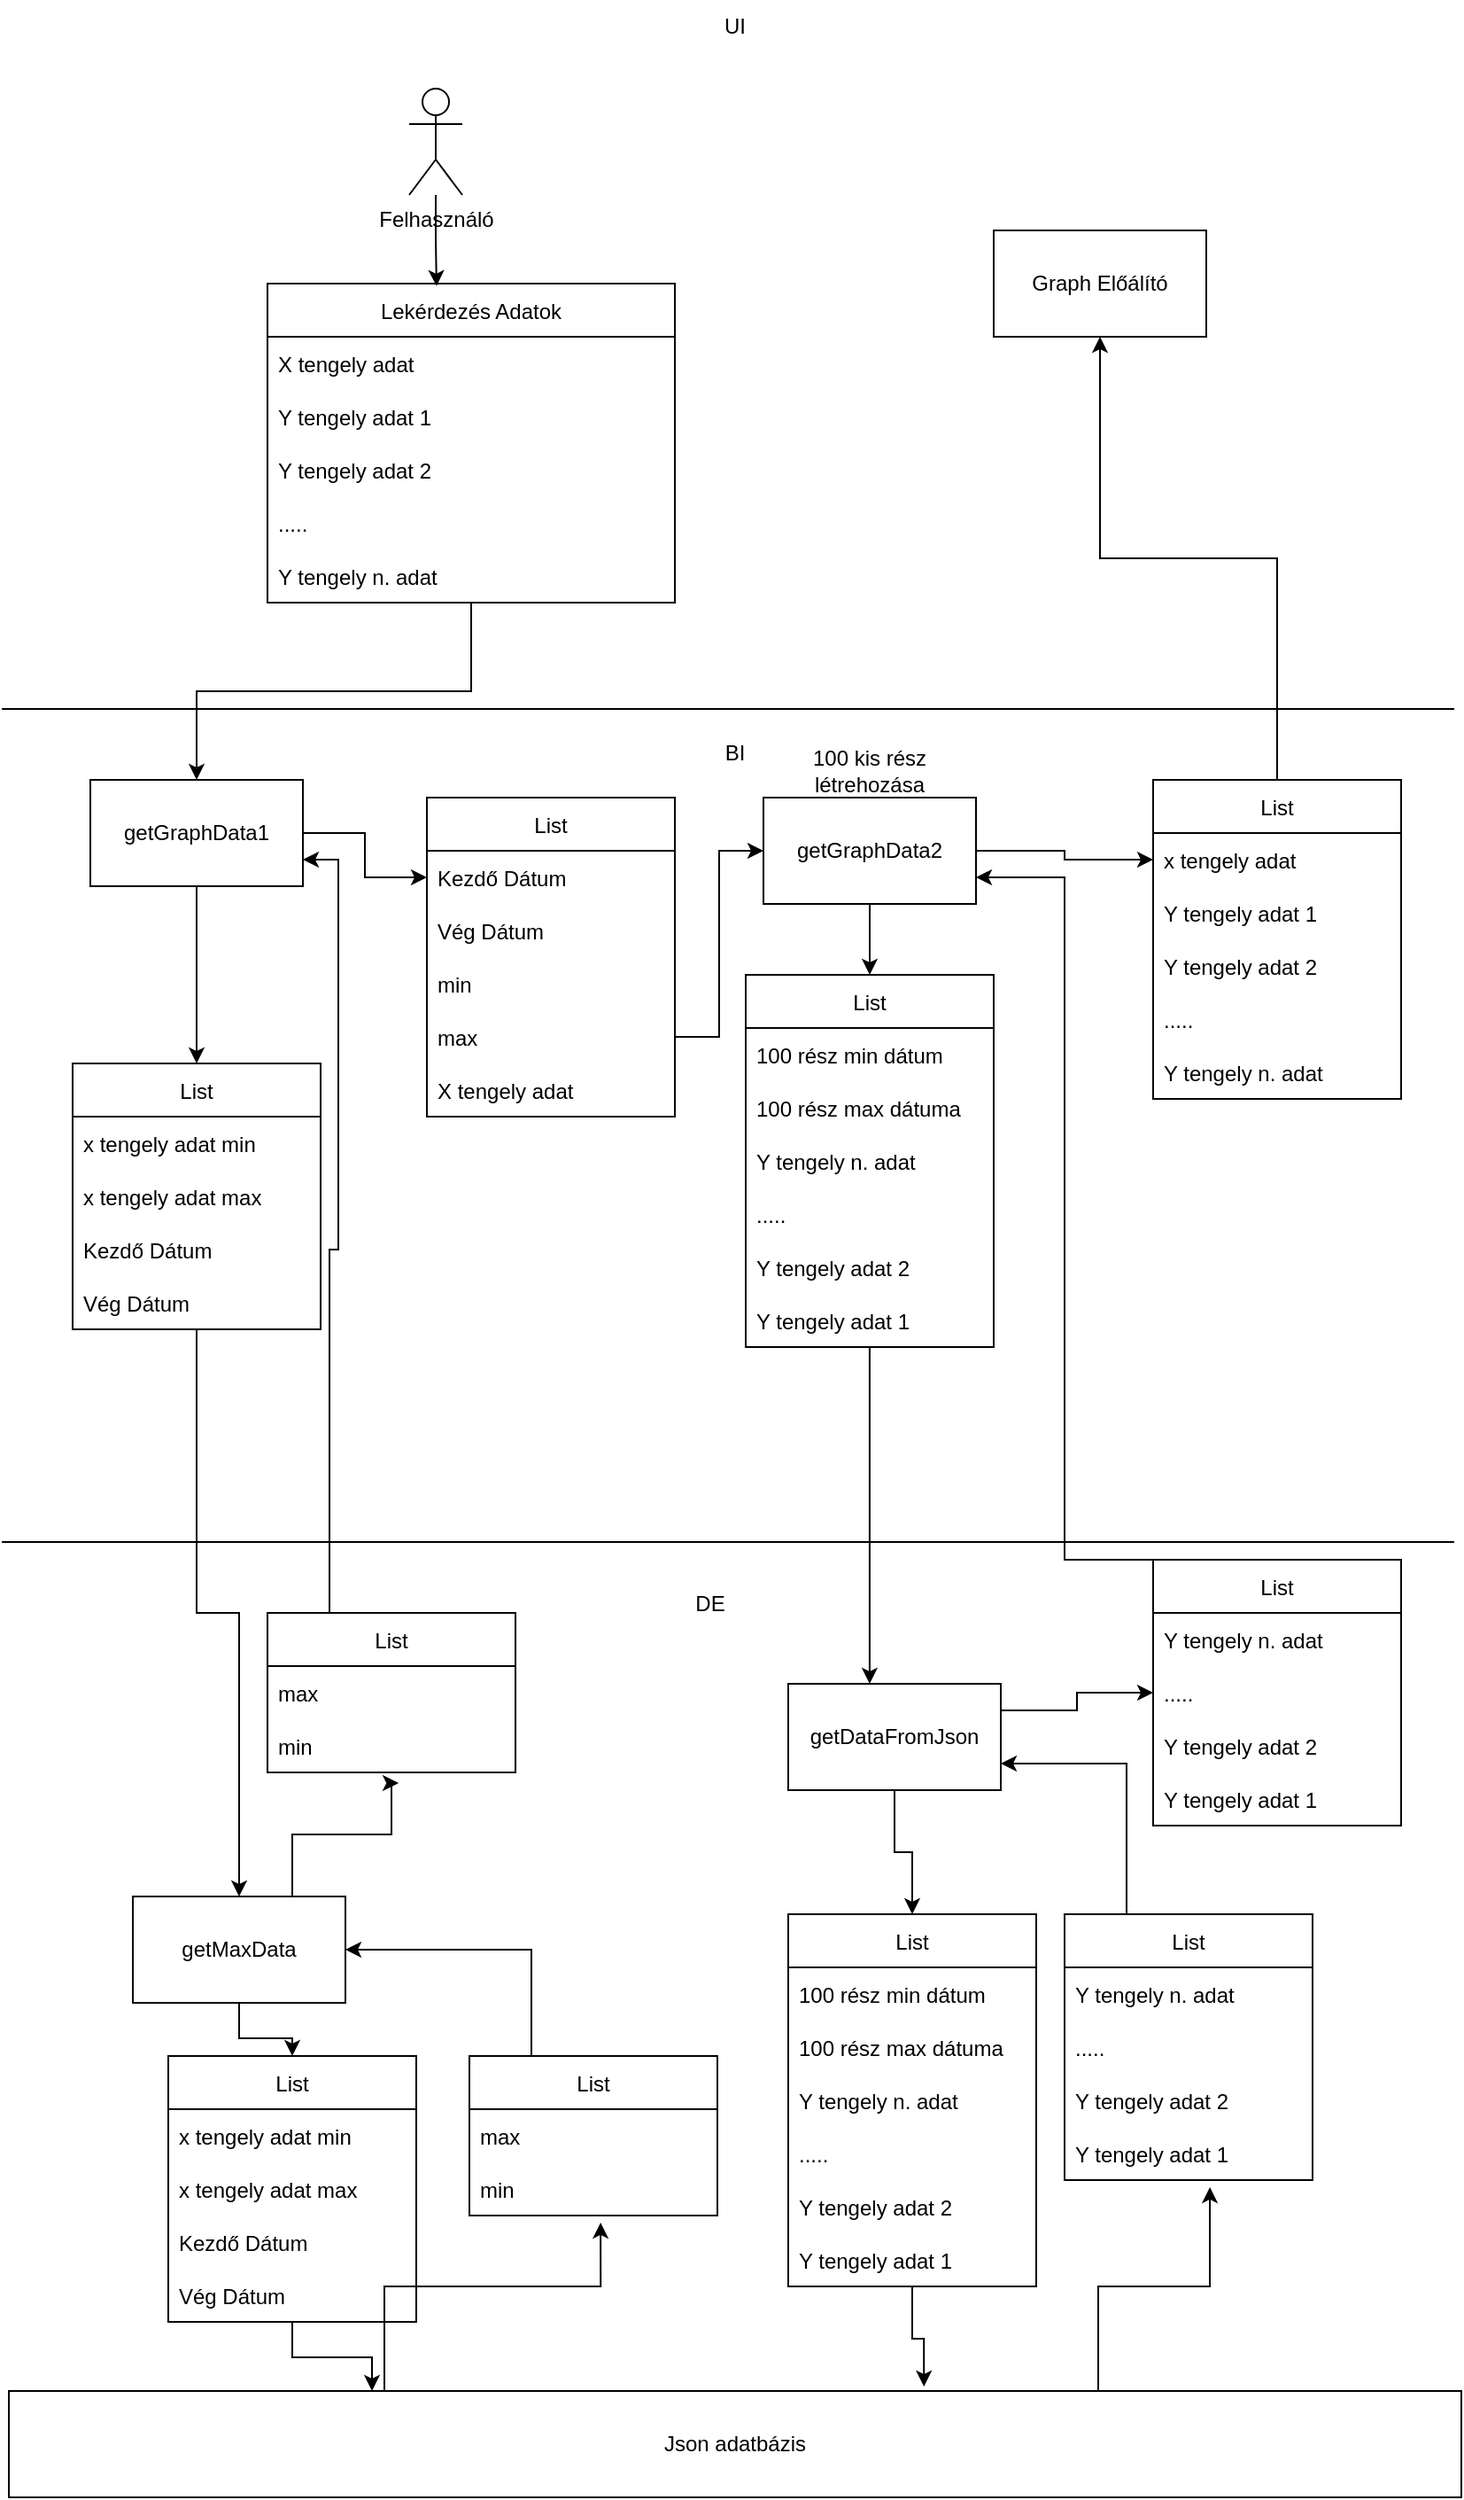 <mxfile version="20.3.3" type="github">
  <diagram id="C5RBs43oDa-KdzZeNtuy" name="Page-1">
    <mxGraphModel dx="942" dy="653" grid="1" gridSize="10" guides="1" tooltips="1" connect="1" arrows="1" fold="1" page="1" pageScale="1" pageWidth="827" pageHeight="1169" math="0" shadow="0">
      <root>
        <mxCell id="WIyWlLk6GJQsqaUBKTNV-0" />
        <mxCell id="WIyWlLk6GJQsqaUBKTNV-1" parent="WIyWlLk6GJQsqaUBKTNV-0" />
        <mxCell id="8sknbV6qM3izkfEWbmR8-13" style="edgeStyle=orthogonalEdgeStyle;rounded=0;orthogonalLoop=1;jettySize=auto;html=1;" edge="1" parent="WIyWlLk6GJQsqaUBKTNV-1" source="8sknbV6qM3izkfEWbmR8-0" target="8sknbV6qM3izkfEWbmR8-10">
          <mxGeometry relative="1" as="geometry" />
        </mxCell>
        <mxCell id="8sknbV6qM3izkfEWbmR8-0" value="Lekérdezés Adatok" style="swimlane;fontStyle=0;childLayout=stackLayout;horizontal=1;startSize=30;horizontalStack=0;resizeParent=1;resizeParentMax=0;resizeLast=0;collapsible=1;marginBottom=0;" vertex="1" parent="WIyWlLk6GJQsqaUBKTNV-1">
          <mxGeometry x="150" y="160" width="230" height="180" as="geometry" />
        </mxCell>
        <mxCell id="8sknbV6qM3izkfEWbmR8-20" value="X tengely adat" style="text;strokeColor=none;fillColor=none;align=left;verticalAlign=middle;spacingLeft=4;spacingRight=4;overflow=hidden;points=[[0,0.5],[1,0.5]];portConstraint=eastwest;rotatable=0;" vertex="1" parent="8sknbV6qM3izkfEWbmR8-0">
          <mxGeometry y="30" width="230" height="30" as="geometry" />
        </mxCell>
        <mxCell id="8sknbV6qM3izkfEWbmR8-2" value="Y tengely adat 1" style="text;strokeColor=none;fillColor=none;align=left;verticalAlign=middle;spacingLeft=4;spacingRight=4;overflow=hidden;points=[[0,0.5],[1,0.5]];portConstraint=eastwest;rotatable=0;" vertex="1" parent="8sknbV6qM3izkfEWbmR8-0">
          <mxGeometry y="60" width="230" height="30" as="geometry" />
        </mxCell>
        <mxCell id="8sknbV6qM3izkfEWbmR8-3" value="Y tengely adat 2" style="text;strokeColor=none;fillColor=none;align=left;verticalAlign=middle;spacingLeft=4;spacingRight=4;overflow=hidden;points=[[0,0.5],[1,0.5]];portConstraint=eastwest;rotatable=0;" vertex="1" parent="8sknbV6qM3izkfEWbmR8-0">
          <mxGeometry y="90" width="230" height="30" as="geometry" />
        </mxCell>
        <mxCell id="8sknbV6qM3izkfEWbmR8-6" value="....." style="text;strokeColor=none;fillColor=none;align=left;verticalAlign=middle;spacingLeft=4;spacingRight=4;overflow=hidden;points=[[0,0.5],[1,0.5]];portConstraint=eastwest;rotatable=0;" vertex="1" parent="8sknbV6qM3izkfEWbmR8-0">
          <mxGeometry y="120" width="230" height="30" as="geometry" />
        </mxCell>
        <mxCell id="8sknbV6qM3izkfEWbmR8-1" value="Y tengely n. adat" style="text;strokeColor=none;fillColor=none;align=left;verticalAlign=middle;spacingLeft=4;spacingRight=4;overflow=hidden;points=[[0,0.5],[1,0.5]];portConstraint=eastwest;rotatable=0;" vertex="1" parent="8sknbV6qM3izkfEWbmR8-0">
          <mxGeometry y="150" width="230" height="30" as="geometry" />
        </mxCell>
        <mxCell id="8sknbV6qM3izkfEWbmR8-7" value="" style="endArrow=none;html=1;rounded=0;" edge="1" parent="WIyWlLk6GJQsqaUBKTNV-1">
          <mxGeometry width="50" height="50" relative="1" as="geometry">
            <mxPoint y="400" as="sourcePoint" />
            <mxPoint x="820" y="400" as="targetPoint" />
          </mxGeometry>
        </mxCell>
        <mxCell id="8sknbV6qM3izkfEWbmR8-8" value="UI" style="text;html=1;strokeColor=none;fillColor=none;align=center;verticalAlign=middle;whiteSpace=wrap;rounded=0;" vertex="1" parent="WIyWlLk6GJQsqaUBKTNV-1">
          <mxGeometry x="384" width="60" height="30" as="geometry" />
        </mxCell>
        <mxCell id="8sknbV6qM3izkfEWbmR8-9" value="BI" style="text;html=1;strokeColor=none;fillColor=none;align=center;verticalAlign=middle;whiteSpace=wrap;rounded=0;" vertex="1" parent="WIyWlLk6GJQsqaUBKTNV-1">
          <mxGeometry x="384" y="410" width="60" height="30" as="geometry" />
        </mxCell>
        <mxCell id="8sknbV6qM3izkfEWbmR8-22" style="edgeStyle=orthogonalEdgeStyle;rounded=0;orthogonalLoop=1;jettySize=auto;html=1;entryX=0.5;entryY=0;entryDx=0;entryDy=0;" edge="1" parent="WIyWlLk6GJQsqaUBKTNV-1" source="8sknbV6qM3izkfEWbmR8-10" target="8sknbV6qM3izkfEWbmR8-15">
          <mxGeometry relative="1" as="geometry">
            <mxPoint x="265" y="540" as="targetPoint" />
          </mxGeometry>
        </mxCell>
        <mxCell id="8sknbV6qM3izkfEWbmR8-66" style="edgeStyle=orthogonalEdgeStyle;rounded=0;orthogonalLoop=1;jettySize=auto;html=1;entryX=0;entryY=0.25;entryDx=0;entryDy=0;" edge="1" parent="WIyWlLk6GJQsqaUBKTNV-1" source="8sknbV6qM3izkfEWbmR8-10" target="8sknbV6qM3izkfEWbmR8-67">
          <mxGeometry relative="1" as="geometry">
            <mxPoint x="240" y="470" as="targetPoint" />
          </mxGeometry>
        </mxCell>
        <mxCell id="8sknbV6qM3izkfEWbmR8-10" value="getGraphData1" style="rounded=0;whiteSpace=wrap;html=1;" vertex="1" parent="WIyWlLk6GJQsqaUBKTNV-1">
          <mxGeometry x="50" y="440" width="120" height="60" as="geometry" />
        </mxCell>
        <mxCell id="8sknbV6qM3izkfEWbmR8-12" style="edgeStyle=orthogonalEdgeStyle;rounded=0;orthogonalLoop=1;jettySize=auto;html=1;entryX=0.415;entryY=0.008;entryDx=0;entryDy=0;entryPerimeter=0;" edge="1" parent="WIyWlLk6GJQsqaUBKTNV-1" source="8sknbV6qM3izkfEWbmR8-11" target="8sknbV6qM3izkfEWbmR8-0">
          <mxGeometry relative="1" as="geometry" />
        </mxCell>
        <mxCell id="8sknbV6qM3izkfEWbmR8-11" value="Felhasználó" style="shape=umlActor;verticalLabelPosition=bottom;verticalAlign=top;html=1;outlineConnect=0;" vertex="1" parent="WIyWlLk6GJQsqaUBKTNV-1">
          <mxGeometry x="230" y="50" width="30" height="60" as="geometry" />
        </mxCell>
        <mxCell id="8sknbV6qM3izkfEWbmR8-27" style="edgeStyle=orthogonalEdgeStyle;rounded=0;orthogonalLoop=1;jettySize=auto;html=1;" edge="1" parent="WIyWlLk6GJQsqaUBKTNV-1" source="8sknbV6qM3izkfEWbmR8-15" target="8sknbV6qM3izkfEWbmR8-26">
          <mxGeometry relative="1" as="geometry" />
        </mxCell>
        <mxCell id="8sknbV6qM3izkfEWbmR8-15" value="List" style="swimlane;fontStyle=0;childLayout=stackLayout;horizontal=1;startSize=30;horizontalStack=0;resizeParent=1;resizeParentMax=0;resizeLast=0;collapsible=1;marginBottom=0;" vertex="1" parent="WIyWlLk6GJQsqaUBKTNV-1">
          <mxGeometry x="40" y="600" width="140" height="150" as="geometry" />
        </mxCell>
        <mxCell id="8sknbV6qM3izkfEWbmR8-16" value="x tengely adat min" style="text;strokeColor=none;fillColor=none;align=left;verticalAlign=middle;spacingLeft=4;spacingRight=4;overflow=hidden;points=[[0,0.5],[1,0.5]];portConstraint=eastwest;rotatable=0;" vertex="1" parent="8sknbV6qM3izkfEWbmR8-15">
          <mxGeometry y="30" width="140" height="30" as="geometry" />
        </mxCell>
        <mxCell id="8sknbV6qM3izkfEWbmR8-17" value="x tengely adat max" style="text;strokeColor=none;fillColor=none;align=left;verticalAlign=middle;spacingLeft=4;spacingRight=4;overflow=hidden;points=[[0,0.5],[1,0.5]];portConstraint=eastwest;rotatable=0;" vertex="1" parent="8sknbV6qM3izkfEWbmR8-15">
          <mxGeometry y="60" width="140" height="30" as="geometry" />
        </mxCell>
        <mxCell id="8sknbV6qM3izkfEWbmR8-23" value="Kezdő Dátum" style="text;strokeColor=none;fillColor=none;align=left;verticalAlign=middle;spacingLeft=4;spacingRight=4;overflow=hidden;points=[[0,0.5],[1,0.5]];portConstraint=eastwest;rotatable=0;" vertex="1" parent="8sknbV6qM3izkfEWbmR8-15">
          <mxGeometry y="90" width="140" height="30" as="geometry" />
        </mxCell>
        <mxCell id="8sknbV6qM3izkfEWbmR8-18" value="Vég Dátum" style="text;strokeColor=none;fillColor=none;align=left;verticalAlign=middle;spacingLeft=4;spacingRight=4;overflow=hidden;points=[[0,0.5],[1,0.5]];portConstraint=eastwest;rotatable=0;" vertex="1" parent="8sknbV6qM3izkfEWbmR8-15">
          <mxGeometry y="120" width="140" height="30" as="geometry" />
        </mxCell>
        <mxCell id="8sknbV6qM3izkfEWbmR8-24" value="" style="endArrow=none;html=1;rounded=0;" edge="1" parent="WIyWlLk6GJQsqaUBKTNV-1">
          <mxGeometry width="50" height="50" relative="1" as="geometry">
            <mxPoint y="870" as="sourcePoint" />
            <mxPoint x="820" y="870" as="targetPoint" />
          </mxGeometry>
        </mxCell>
        <mxCell id="8sknbV6qM3izkfEWbmR8-25" value="DE" style="text;html=1;strokeColor=none;fillColor=none;align=center;verticalAlign=middle;whiteSpace=wrap;rounded=0;" vertex="1" parent="WIyWlLk6GJQsqaUBKTNV-1">
          <mxGeometry x="370" y="890" width="60" height="30" as="geometry" />
        </mxCell>
        <mxCell id="8sknbV6qM3izkfEWbmR8-34" style="edgeStyle=orthogonalEdgeStyle;rounded=0;orthogonalLoop=1;jettySize=auto;html=1;entryX=0.5;entryY=0;entryDx=0;entryDy=0;" edge="1" parent="WIyWlLk6GJQsqaUBKTNV-1" source="8sknbV6qM3izkfEWbmR8-26" target="8sknbV6qM3izkfEWbmR8-29">
          <mxGeometry relative="1" as="geometry" />
        </mxCell>
        <mxCell id="8sknbV6qM3izkfEWbmR8-44" style="edgeStyle=orthogonalEdgeStyle;rounded=0;orthogonalLoop=1;jettySize=auto;html=1;exitX=0.75;exitY=0;exitDx=0;exitDy=0;entryX=0.529;entryY=1.2;entryDx=0;entryDy=0;entryPerimeter=0;" edge="1" parent="WIyWlLk6GJQsqaUBKTNV-1" source="8sknbV6qM3izkfEWbmR8-26" target="8sknbV6qM3izkfEWbmR8-47">
          <mxGeometry relative="1" as="geometry">
            <mxPoint x="164" y="1050" as="targetPoint" />
            <Array as="points">
              <mxPoint x="164" y="1035" />
              <mxPoint x="220" y="1035" />
              <mxPoint x="220" y="1006" />
            </Array>
          </mxGeometry>
        </mxCell>
        <mxCell id="8sknbV6qM3izkfEWbmR8-26" value="getMaxData" style="rounded=0;whiteSpace=wrap;html=1;" vertex="1" parent="WIyWlLk6GJQsqaUBKTNV-1">
          <mxGeometry x="74" y="1070" width="120" height="60" as="geometry" />
        </mxCell>
        <mxCell id="8sknbV6qM3izkfEWbmR8-42" style="edgeStyle=orthogonalEdgeStyle;rounded=0;orthogonalLoop=1;jettySize=auto;html=1;exitX=0.25;exitY=0;exitDx=0;exitDy=0;entryX=0.529;entryY=1.133;entryDx=0;entryDy=0;entryPerimeter=0;" edge="1" parent="WIyWlLk6GJQsqaUBKTNV-1" source="8sknbV6qM3izkfEWbmR8-28" target="8sknbV6qM3izkfEWbmR8-40">
          <mxGeometry relative="1" as="geometry">
            <Array as="points">
              <mxPoint x="216" y="1290" />
              <mxPoint x="338" y="1290" />
            </Array>
          </mxGeometry>
        </mxCell>
        <mxCell id="8sknbV6qM3izkfEWbmR8-110" style="edgeStyle=orthogonalEdgeStyle;rounded=0;orthogonalLoop=1;jettySize=auto;html=1;exitX=0.75;exitY=0;exitDx=0;exitDy=0;entryX=0.586;entryY=1.133;entryDx=0;entryDy=0;entryPerimeter=0;" edge="1" parent="WIyWlLk6GJQsqaUBKTNV-1" source="8sknbV6qM3izkfEWbmR8-28" target="8sknbV6qM3izkfEWbmR8-106">
          <mxGeometry relative="1" as="geometry">
            <Array as="points">
              <mxPoint x="619" y="1290" />
              <mxPoint x="682" y="1290" />
            </Array>
          </mxGeometry>
        </mxCell>
        <mxCell id="8sknbV6qM3izkfEWbmR8-28" value="Json adatbázis" style="rounded=0;whiteSpace=wrap;html=1;" vertex="1" parent="WIyWlLk6GJQsqaUBKTNV-1">
          <mxGeometry x="4" y="1349" width="820" height="60" as="geometry" />
        </mxCell>
        <mxCell id="8sknbV6qM3izkfEWbmR8-35" style="edgeStyle=orthogonalEdgeStyle;rounded=0;orthogonalLoop=1;jettySize=auto;html=1;entryX=0.25;entryY=0;entryDx=0;entryDy=0;" edge="1" parent="WIyWlLk6GJQsqaUBKTNV-1" source="8sknbV6qM3izkfEWbmR8-29" target="8sknbV6qM3izkfEWbmR8-28">
          <mxGeometry relative="1" as="geometry" />
        </mxCell>
        <mxCell id="8sknbV6qM3izkfEWbmR8-29" value="List" style="swimlane;fontStyle=0;childLayout=stackLayout;horizontal=1;startSize=30;horizontalStack=0;resizeParent=1;resizeParentMax=0;resizeLast=0;collapsible=1;marginBottom=0;" vertex="1" parent="WIyWlLk6GJQsqaUBKTNV-1">
          <mxGeometry x="94" y="1160" width="140" height="150" as="geometry" />
        </mxCell>
        <mxCell id="8sknbV6qM3izkfEWbmR8-30" value="x tengely adat min" style="text;strokeColor=none;fillColor=none;align=left;verticalAlign=middle;spacingLeft=4;spacingRight=4;overflow=hidden;points=[[0,0.5],[1,0.5]];portConstraint=eastwest;rotatable=0;" vertex="1" parent="8sknbV6qM3izkfEWbmR8-29">
          <mxGeometry y="30" width="140" height="30" as="geometry" />
        </mxCell>
        <mxCell id="8sknbV6qM3izkfEWbmR8-31" value="x tengely adat max" style="text;strokeColor=none;fillColor=none;align=left;verticalAlign=middle;spacingLeft=4;spacingRight=4;overflow=hidden;points=[[0,0.5],[1,0.5]];portConstraint=eastwest;rotatable=0;" vertex="1" parent="8sknbV6qM3izkfEWbmR8-29">
          <mxGeometry y="60" width="140" height="30" as="geometry" />
        </mxCell>
        <mxCell id="8sknbV6qM3izkfEWbmR8-32" value="Kezdő Dátum" style="text;strokeColor=none;fillColor=none;align=left;verticalAlign=middle;spacingLeft=4;spacingRight=4;overflow=hidden;points=[[0,0.5],[1,0.5]];portConstraint=eastwest;rotatable=0;" vertex="1" parent="8sknbV6qM3izkfEWbmR8-29">
          <mxGeometry y="90" width="140" height="30" as="geometry" />
        </mxCell>
        <mxCell id="8sknbV6qM3izkfEWbmR8-33" value="Vég Dátum" style="text;strokeColor=none;fillColor=none;align=left;verticalAlign=middle;spacingLeft=4;spacingRight=4;overflow=hidden;points=[[0,0.5],[1,0.5]];portConstraint=eastwest;rotatable=0;" vertex="1" parent="8sknbV6qM3izkfEWbmR8-29">
          <mxGeometry y="120" width="140" height="30" as="geometry" />
        </mxCell>
        <mxCell id="8sknbV6qM3izkfEWbmR8-43" style="edgeStyle=orthogonalEdgeStyle;rounded=0;orthogonalLoop=1;jettySize=auto;html=1;exitX=0.25;exitY=0;exitDx=0;exitDy=0;entryX=1;entryY=0.5;entryDx=0;entryDy=0;" edge="1" parent="WIyWlLk6GJQsqaUBKTNV-1" source="8sknbV6qM3izkfEWbmR8-38" target="8sknbV6qM3izkfEWbmR8-26">
          <mxGeometry relative="1" as="geometry" />
        </mxCell>
        <mxCell id="8sknbV6qM3izkfEWbmR8-38" value="List" style="swimlane;fontStyle=0;childLayout=stackLayout;horizontal=1;startSize=30;horizontalStack=0;resizeParent=1;resizeParentMax=0;resizeLast=0;collapsible=1;marginBottom=0;" vertex="1" parent="WIyWlLk6GJQsqaUBKTNV-1">
          <mxGeometry x="264" y="1160" width="140" height="90" as="geometry" />
        </mxCell>
        <mxCell id="8sknbV6qM3izkfEWbmR8-39" value="max" style="text;strokeColor=none;fillColor=none;align=left;verticalAlign=middle;spacingLeft=4;spacingRight=4;overflow=hidden;points=[[0,0.5],[1,0.5]];portConstraint=eastwest;rotatable=0;" vertex="1" parent="8sknbV6qM3izkfEWbmR8-38">
          <mxGeometry y="30" width="140" height="30" as="geometry" />
        </mxCell>
        <mxCell id="8sknbV6qM3izkfEWbmR8-40" value="min" style="text;strokeColor=none;fillColor=none;align=left;verticalAlign=middle;spacingLeft=4;spacingRight=4;overflow=hidden;points=[[0,0.5],[1,0.5]];portConstraint=eastwest;rotatable=0;" vertex="1" parent="8sknbV6qM3izkfEWbmR8-38">
          <mxGeometry y="60" width="140" height="30" as="geometry" />
        </mxCell>
        <mxCell id="8sknbV6qM3izkfEWbmR8-64" style="edgeStyle=orthogonalEdgeStyle;rounded=0;orthogonalLoop=1;jettySize=auto;html=1;exitX=0.25;exitY=0;exitDx=0;exitDy=0;entryX=1;entryY=0.75;entryDx=0;entryDy=0;" edge="1" parent="WIyWlLk6GJQsqaUBKTNV-1" source="8sknbV6qM3izkfEWbmR8-45" target="8sknbV6qM3izkfEWbmR8-10">
          <mxGeometry relative="1" as="geometry" />
        </mxCell>
        <mxCell id="8sknbV6qM3izkfEWbmR8-45" value="List" style="swimlane;fontStyle=0;childLayout=stackLayout;horizontal=1;startSize=30;horizontalStack=0;resizeParent=1;resizeParentMax=0;resizeLast=0;collapsible=1;marginBottom=0;" vertex="1" parent="WIyWlLk6GJQsqaUBKTNV-1">
          <mxGeometry x="150" y="910" width="140" height="90" as="geometry" />
        </mxCell>
        <mxCell id="8sknbV6qM3izkfEWbmR8-46" value="max" style="text;strokeColor=none;fillColor=none;align=left;verticalAlign=middle;spacingLeft=4;spacingRight=4;overflow=hidden;points=[[0,0.5],[1,0.5]];portConstraint=eastwest;rotatable=0;" vertex="1" parent="8sknbV6qM3izkfEWbmR8-45">
          <mxGeometry y="30" width="140" height="30" as="geometry" />
        </mxCell>
        <mxCell id="8sknbV6qM3izkfEWbmR8-47" value="min" style="text;strokeColor=none;fillColor=none;align=left;verticalAlign=middle;spacingLeft=4;spacingRight=4;overflow=hidden;points=[[0,0.5],[1,0.5]];portConstraint=eastwest;rotatable=0;" vertex="1" parent="8sknbV6qM3izkfEWbmR8-45">
          <mxGeometry y="60" width="140" height="30" as="geometry" />
        </mxCell>
        <mxCell id="8sknbV6qM3izkfEWbmR8-86" style="edgeStyle=orthogonalEdgeStyle;rounded=0;orthogonalLoop=1;jettySize=auto;html=1;exitX=0.5;exitY=1;exitDx=0;exitDy=0;entryX=0.5;entryY=0;entryDx=0;entryDy=0;" edge="1" parent="WIyWlLk6GJQsqaUBKTNV-1" source="8sknbV6qM3izkfEWbmR8-65" target="8sknbV6qM3izkfEWbmR8-78">
          <mxGeometry relative="1" as="geometry" />
        </mxCell>
        <mxCell id="8sknbV6qM3izkfEWbmR8-124" style="edgeStyle=orthogonalEdgeStyle;rounded=0;orthogonalLoop=1;jettySize=auto;html=1;entryX=0;entryY=0.5;entryDx=0;entryDy=0;" edge="1" parent="WIyWlLk6GJQsqaUBKTNV-1" source="8sknbV6qM3izkfEWbmR8-65" target="8sknbV6qM3izkfEWbmR8-121">
          <mxGeometry relative="1" as="geometry" />
        </mxCell>
        <mxCell id="8sknbV6qM3izkfEWbmR8-65" value="getGraphData2" style="rounded=0;whiteSpace=wrap;html=1;" vertex="1" parent="WIyWlLk6GJQsqaUBKTNV-1">
          <mxGeometry x="430" y="450" width="120" height="60" as="geometry" />
        </mxCell>
        <mxCell id="8sknbV6qM3izkfEWbmR8-67" value="List" style="swimlane;fontStyle=0;childLayout=stackLayout;horizontal=1;startSize=30;horizontalStack=0;resizeParent=1;resizeParentMax=0;resizeLast=0;collapsible=1;marginBottom=0;" vertex="1" parent="WIyWlLk6GJQsqaUBKTNV-1">
          <mxGeometry x="240" y="450" width="140" height="180" as="geometry" />
        </mxCell>
        <mxCell id="8sknbV6qM3izkfEWbmR8-5" value="Kezdő Dátum" style="text;strokeColor=none;fillColor=none;align=left;verticalAlign=middle;spacingLeft=4;spacingRight=4;overflow=hidden;points=[[0,0.5],[1,0.5]];portConstraint=eastwest;rotatable=0;" vertex="1" parent="8sknbV6qM3izkfEWbmR8-67">
          <mxGeometry y="30" width="140" height="30" as="geometry" />
        </mxCell>
        <mxCell id="8sknbV6qM3izkfEWbmR8-19" value="Vég Dátum" style="text;strokeColor=none;fillColor=none;align=left;verticalAlign=middle;spacingLeft=4;spacingRight=4;overflow=hidden;points=[[0,0.5],[1,0.5]];portConstraint=eastwest;rotatable=0;" vertex="1" parent="8sknbV6qM3izkfEWbmR8-67">
          <mxGeometry y="60" width="140" height="30" as="geometry" />
        </mxCell>
        <mxCell id="8sknbV6qM3izkfEWbmR8-69" value="min" style="text;strokeColor=none;fillColor=none;align=left;verticalAlign=middle;spacingLeft=4;spacingRight=4;overflow=hidden;points=[[0,0.5],[1,0.5]];portConstraint=eastwest;rotatable=0;" vertex="1" parent="8sknbV6qM3izkfEWbmR8-67">
          <mxGeometry y="90" width="140" height="30" as="geometry" />
        </mxCell>
        <mxCell id="8sknbV6qM3izkfEWbmR8-68" value="max" style="text;strokeColor=none;fillColor=none;align=left;verticalAlign=middle;spacingLeft=4;spacingRight=4;overflow=hidden;points=[[0,0.5],[1,0.5]];portConstraint=eastwest;rotatable=0;" vertex="1" parent="8sknbV6qM3izkfEWbmR8-67">
          <mxGeometry y="120" width="140" height="30" as="geometry" />
        </mxCell>
        <mxCell id="8sknbV6qM3izkfEWbmR8-70" value="X tengely adat" style="text;strokeColor=none;fillColor=none;align=left;verticalAlign=middle;spacingLeft=4;spacingRight=4;overflow=hidden;points=[[0,0.5],[1,0.5]];portConstraint=eastwest;rotatable=0;" vertex="1" parent="8sknbV6qM3izkfEWbmR8-67">
          <mxGeometry y="150" width="140" height="30" as="geometry" />
        </mxCell>
        <mxCell id="8sknbV6qM3izkfEWbmR8-75" style="edgeStyle=orthogonalEdgeStyle;rounded=0;orthogonalLoop=1;jettySize=auto;html=1;exitX=1;exitY=0.5;exitDx=0;exitDy=0;entryX=0;entryY=0.5;entryDx=0;entryDy=0;" edge="1" parent="WIyWlLk6GJQsqaUBKTNV-1" source="8sknbV6qM3izkfEWbmR8-68" target="8sknbV6qM3izkfEWbmR8-65">
          <mxGeometry relative="1" as="geometry" />
        </mxCell>
        <mxCell id="8sknbV6qM3izkfEWbmR8-91" style="edgeStyle=orthogonalEdgeStyle;rounded=0;orthogonalLoop=1;jettySize=auto;html=1;entryX=0.383;entryY=0;entryDx=0;entryDy=0;entryPerimeter=0;" edge="1" parent="WIyWlLk6GJQsqaUBKTNV-1" source="8sknbV6qM3izkfEWbmR8-78" target="8sknbV6qM3izkfEWbmR8-90">
          <mxGeometry relative="1" as="geometry" />
        </mxCell>
        <mxCell id="8sknbV6qM3izkfEWbmR8-78" value="List" style="swimlane;fontStyle=0;childLayout=stackLayout;horizontal=1;startSize=30;horizontalStack=0;resizeParent=1;resizeParentMax=0;resizeLast=0;collapsible=1;marginBottom=0;" vertex="1" parent="WIyWlLk6GJQsqaUBKTNV-1">
          <mxGeometry x="420" y="550" width="140" height="210" as="geometry" />
        </mxCell>
        <mxCell id="8sknbV6qM3izkfEWbmR8-79" value="100 rész min dátum" style="text;strokeColor=none;fillColor=none;align=left;verticalAlign=middle;spacingLeft=4;spacingRight=4;overflow=hidden;points=[[0,0.5],[1,0.5]];portConstraint=eastwest;rotatable=0;" vertex="1" parent="8sknbV6qM3izkfEWbmR8-78">
          <mxGeometry y="30" width="140" height="30" as="geometry" />
        </mxCell>
        <mxCell id="8sknbV6qM3izkfEWbmR8-87" value="100 rész max dátuma" style="text;strokeColor=none;fillColor=none;align=left;verticalAlign=middle;spacingLeft=4;spacingRight=4;overflow=hidden;points=[[0,0.5],[1,0.5]];portConstraint=eastwest;rotatable=0;" vertex="1" parent="8sknbV6qM3izkfEWbmR8-78">
          <mxGeometry y="60" width="140" height="30" as="geometry" />
        </mxCell>
        <mxCell id="8sknbV6qM3izkfEWbmR8-85" value="Y tengely n. adat" style="text;strokeColor=none;fillColor=none;align=left;verticalAlign=middle;spacingLeft=4;spacingRight=4;overflow=hidden;points=[[0,0.5],[1,0.5]];portConstraint=eastwest;rotatable=0;" vertex="1" parent="8sknbV6qM3izkfEWbmR8-78">
          <mxGeometry y="90" width="140" height="30" as="geometry" />
        </mxCell>
        <mxCell id="8sknbV6qM3izkfEWbmR8-84" value="....." style="text;strokeColor=none;fillColor=none;align=left;verticalAlign=middle;spacingLeft=4;spacingRight=4;overflow=hidden;points=[[0,0.5],[1,0.5]];portConstraint=eastwest;rotatable=0;" vertex="1" parent="8sknbV6qM3izkfEWbmR8-78">
          <mxGeometry y="120" width="140" height="30" as="geometry" />
        </mxCell>
        <mxCell id="8sknbV6qM3izkfEWbmR8-83" value="Y tengely adat 2" style="text;strokeColor=none;fillColor=none;align=left;verticalAlign=middle;spacingLeft=4;spacingRight=4;overflow=hidden;points=[[0,0.5],[1,0.5]];portConstraint=eastwest;rotatable=0;" vertex="1" parent="8sknbV6qM3izkfEWbmR8-78">
          <mxGeometry y="150" width="140" height="30" as="geometry" />
        </mxCell>
        <mxCell id="8sknbV6qM3izkfEWbmR8-82" value="Y tengely adat 1" style="text;strokeColor=none;fillColor=none;align=left;verticalAlign=middle;spacingLeft=4;spacingRight=4;overflow=hidden;points=[[0,0.5],[1,0.5]];portConstraint=eastwest;rotatable=0;" vertex="1" parent="8sknbV6qM3izkfEWbmR8-78">
          <mxGeometry y="180" width="140" height="30" as="geometry" />
        </mxCell>
        <mxCell id="8sknbV6qM3izkfEWbmR8-89" value="100 kis rész létrehozása" style="text;html=1;strokeColor=none;fillColor=none;align=center;verticalAlign=middle;whiteSpace=wrap;rounded=0;" vertex="1" parent="WIyWlLk6GJQsqaUBKTNV-1">
          <mxGeometry x="430" y="420" width="120" height="30" as="geometry" />
        </mxCell>
        <mxCell id="8sknbV6qM3izkfEWbmR8-99" style="edgeStyle=orthogonalEdgeStyle;rounded=0;orthogonalLoop=1;jettySize=auto;html=1;" edge="1" parent="WIyWlLk6GJQsqaUBKTNV-1" source="8sknbV6qM3izkfEWbmR8-90" target="8sknbV6qM3izkfEWbmR8-92">
          <mxGeometry relative="1" as="geometry" />
        </mxCell>
        <mxCell id="8sknbV6qM3izkfEWbmR8-117" style="edgeStyle=orthogonalEdgeStyle;rounded=0;orthogonalLoop=1;jettySize=auto;html=1;exitX=1;exitY=0.25;exitDx=0;exitDy=0;entryX=0;entryY=0.5;entryDx=0;entryDy=0;" edge="1" parent="WIyWlLk6GJQsqaUBKTNV-1" source="8sknbV6qM3izkfEWbmR8-90" target="8sknbV6qM3izkfEWbmR8-114">
          <mxGeometry relative="1" as="geometry" />
        </mxCell>
        <mxCell id="8sknbV6qM3izkfEWbmR8-90" value="getDataFromJson" style="rounded=0;whiteSpace=wrap;html=1;" vertex="1" parent="WIyWlLk6GJQsqaUBKTNV-1">
          <mxGeometry x="444" y="950" width="120" height="60" as="geometry" />
        </mxCell>
        <mxCell id="8sknbV6qM3izkfEWbmR8-100" style="edgeStyle=orthogonalEdgeStyle;rounded=0;orthogonalLoop=1;jettySize=auto;html=1;entryX=0.63;entryY=-0.042;entryDx=0;entryDy=0;entryPerimeter=0;" edge="1" parent="WIyWlLk6GJQsqaUBKTNV-1" source="8sknbV6qM3izkfEWbmR8-92" target="8sknbV6qM3izkfEWbmR8-28">
          <mxGeometry relative="1" as="geometry" />
        </mxCell>
        <mxCell id="8sknbV6qM3izkfEWbmR8-92" value="List" style="swimlane;fontStyle=0;childLayout=stackLayout;horizontal=1;startSize=30;horizontalStack=0;resizeParent=1;resizeParentMax=0;resizeLast=0;collapsible=1;marginBottom=0;" vertex="1" parent="WIyWlLk6GJQsqaUBKTNV-1">
          <mxGeometry x="444" y="1080" width="140" height="210" as="geometry" />
        </mxCell>
        <mxCell id="8sknbV6qM3izkfEWbmR8-93" value="100 rész min dátum" style="text;strokeColor=none;fillColor=none;align=left;verticalAlign=middle;spacingLeft=4;spacingRight=4;overflow=hidden;points=[[0,0.5],[1,0.5]];portConstraint=eastwest;rotatable=0;" vertex="1" parent="8sknbV6qM3izkfEWbmR8-92">
          <mxGeometry y="30" width="140" height="30" as="geometry" />
        </mxCell>
        <mxCell id="8sknbV6qM3izkfEWbmR8-94" value="100 rész max dátuma" style="text;strokeColor=none;fillColor=none;align=left;verticalAlign=middle;spacingLeft=4;spacingRight=4;overflow=hidden;points=[[0,0.5],[1,0.5]];portConstraint=eastwest;rotatable=0;" vertex="1" parent="8sknbV6qM3izkfEWbmR8-92">
          <mxGeometry y="60" width="140" height="30" as="geometry" />
        </mxCell>
        <mxCell id="8sknbV6qM3izkfEWbmR8-95" value="Y tengely n. adat" style="text;strokeColor=none;fillColor=none;align=left;verticalAlign=middle;spacingLeft=4;spacingRight=4;overflow=hidden;points=[[0,0.5],[1,0.5]];portConstraint=eastwest;rotatable=0;" vertex="1" parent="8sknbV6qM3izkfEWbmR8-92">
          <mxGeometry y="90" width="140" height="30" as="geometry" />
        </mxCell>
        <mxCell id="8sknbV6qM3izkfEWbmR8-96" value="....." style="text;strokeColor=none;fillColor=none;align=left;verticalAlign=middle;spacingLeft=4;spacingRight=4;overflow=hidden;points=[[0,0.5],[1,0.5]];portConstraint=eastwest;rotatable=0;" vertex="1" parent="8sknbV6qM3izkfEWbmR8-92">
          <mxGeometry y="120" width="140" height="30" as="geometry" />
        </mxCell>
        <mxCell id="8sknbV6qM3izkfEWbmR8-97" value="Y tengely adat 2" style="text;strokeColor=none;fillColor=none;align=left;verticalAlign=middle;spacingLeft=4;spacingRight=4;overflow=hidden;points=[[0,0.5],[1,0.5]];portConstraint=eastwest;rotatable=0;" vertex="1" parent="8sknbV6qM3izkfEWbmR8-92">
          <mxGeometry y="150" width="140" height="30" as="geometry" />
        </mxCell>
        <mxCell id="8sknbV6qM3izkfEWbmR8-98" value="Y tengely adat 1" style="text;strokeColor=none;fillColor=none;align=left;verticalAlign=middle;spacingLeft=4;spacingRight=4;overflow=hidden;points=[[0,0.5],[1,0.5]];portConstraint=eastwest;rotatable=0;" vertex="1" parent="8sknbV6qM3izkfEWbmR8-92">
          <mxGeometry y="180" width="140" height="30" as="geometry" />
        </mxCell>
        <mxCell id="8sknbV6qM3izkfEWbmR8-111" style="edgeStyle=orthogonalEdgeStyle;rounded=0;orthogonalLoop=1;jettySize=auto;html=1;exitX=0.25;exitY=0;exitDx=0;exitDy=0;entryX=1;entryY=0.75;entryDx=0;entryDy=0;" edge="1" parent="WIyWlLk6GJQsqaUBKTNV-1" source="8sknbV6qM3izkfEWbmR8-101" target="8sknbV6qM3izkfEWbmR8-90">
          <mxGeometry relative="1" as="geometry" />
        </mxCell>
        <mxCell id="8sknbV6qM3izkfEWbmR8-101" value="List" style="swimlane;fontStyle=0;childLayout=stackLayout;horizontal=1;startSize=30;horizontalStack=0;resizeParent=1;resizeParentMax=0;resizeLast=0;collapsible=1;marginBottom=0;" vertex="1" parent="WIyWlLk6GJQsqaUBKTNV-1">
          <mxGeometry x="600" y="1080" width="140" height="150" as="geometry" />
        </mxCell>
        <mxCell id="8sknbV6qM3izkfEWbmR8-107" value="Y tengely n. adat" style="text;strokeColor=none;fillColor=none;align=left;verticalAlign=middle;spacingLeft=4;spacingRight=4;overflow=hidden;points=[[0,0.5],[1,0.5]];portConstraint=eastwest;rotatable=0;" vertex="1" parent="8sknbV6qM3izkfEWbmR8-101">
          <mxGeometry y="30" width="140" height="30" as="geometry" />
        </mxCell>
        <mxCell id="8sknbV6qM3izkfEWbmR8-108" value="....." style="text;strokeColor=none;fillColor=none;align=left;verticalAlign=middle;spacingLeft=4;spacingRight=4;overflow=hidden;points=[[0,0.5],[1,0.5]];portConstraint=eastwest;rotatable=0;" vertex="1" parent="8sknbV6qM3izkfEWbmR8-101">
          <mxGeometry y="60" width="140" height="30" as="geometry" />
        </mxCell>
        <mxCell id="8sknbV6qM3izkfEWbmR8-109" value="Y tengely adat 2" style="text;strokeColor=none;fillColor=none;align=left;verticalAlign=middle;spacingLeft=4;spacingRight=4;overflow=hidden;points=[[0,0.5],[1,0.5]];portConstraint=eastwest;rotatable=0;" vertex="1" parent="8sknbV6qM3izkfEWbmR8-101">
          <mxGeometry y="90" width="140" height="30" as="geometry" />
        </mxCell>
        <mxCell id="8sknbV6qM3izkfEWbmR8-106" value="Y tengely adat 1" style="text;strokeColor=none;fillColor=none;align=left;verticalAlign=middle;spacingLeft=4;spacingRight=4;overflow=hidden;points=[[0,0.5],[1,0.5]];portConstraint=eastwest;rotatable=0;" vertex="1" parent="8sknbV6qM3izkfEWbmR8-101">
          <mxGeometry y="120" width="140" height="30" as="geometry" />
        </mxCell>
        <mxCell id="8sknbV6qM3izkfEWbmR8-118" style="edgeStyle=orthogonalEdgeStyle;rounded=0;orthogonalLoop=1;jettySize=auto;html=1;exitX=0.25;exitY=0;exitDx=0;exitDy=0;entryX=1;entryY=0.75;entryDx=0;entryDy=0;" edge="1" parent="WIyWlLk6GJQsqaUBKTNV-1" source="8sknbV6qM3izkfEWbmR8-112" target="8sknbV6qM3izkfEWbmR8-65">
          <mxGeometry relative="1" as="geometry">
            <mxPoint x="660" y="710" as="targetPoint" />
            <Array as="points">
              <mxPoint x="600" y="880" />
              <mxPoint x="600" y="495" />
            </Array>
          </mxGeometry>
        </mxCell>
        <mxCell id="8sknbV6qM3izkfEWbmR8-112" value="List" style="swimlane;fontStyle=0;childLayout=stackLayout;horizontal=1;startSize=30;horizontalStack=0;resizeParent=1;resizeParentMax=0;resizeLast=0;collapsible=1;marginBottom=0;" vertex="1" parent="WIyWlLk6GJQsqaUBKTNV-1">
          <mxGeometry x="650" y="880" width="140" height="150" as="geometry" />
        </mxCell>
        <mxCell id="8sknbV6qM3izkfEWbmR8-113" value="Y tengely n. adat" style="text;strokeColor=none;fillColor=none;align=left;verticalAlign=middle;spacingLeft=4;spacingRight=4;overflow=hidden;points=[[0,0.5],[1,0.5]];portConstraint=eastwest;rotatable=0;" vertex="1" parent="8sknbV6qM3izkfEWbmR8-112">
          <mxGeometry y="30" width="140" height="30" as="geometry" />
        </mxCell>
        <mxCell id="8sknbV6qM3izkfEWbmR8-114" value="....." style="text;strokeColor=none;fillColor=none;align=left;verticalAlign=middle;spacingLeft=4;spacingRight=4;overflow=hidden;points=[[0,0.5],[1,0.5]];portConstraint=eastwest;rotatable=0;" vertex="1" parent="8sknbV6qM3izkfEWbmR8-112">
          <mxGeometry y="60" width="140" height="30" as="geometry" />
        </mxCell>
        <mxCell id="8sknbV6qM3izkfEWbmR8-115" value="Y tengely adat 2" style="text;strokeColor=none;fillColor=none;align=left;verticalAlign=middle;spacingLeft=4;spacingRight=4;overflow=hidden;points=[[0,0.5],[1,0.5]];portConstraint=eastwest;rotatable=0;" vertex="1" parent="8sknbV6qM3izkfEWbmR8-112">
          <mxGeometry y="90" width="140" height="30" as="geometry" />
        </mxCell>
        <mxCell id="8sknbV6qM3izkfEWbmR8-116" value="Y tengely adat 1" style="text;strokeColor=none;fillColor=none;align=left;verticalAlign=middle;spacingLeft=4;spacingRight=4;overflow=hidden;points=[[0,0.5],[1,0.5]];portConstraint=eastwest;rotatable=0;" vertex="1" parent="8sknbV6qM3izkfEWbmR8-112">
          <mxGeometry y="120" width="140" height="30" as="geometry" />
        </mxCell>
        <mxCell id="8sknbV6qM3izkfEWbmR8-119" value="Graph Előálító" style="rounded=0;whiteSpace=wrap;html=1;" vertex="1" parent="WIyWlLk6GJQsqaUBKTNV-1">
          <mxGeometry x="560" y="130" width="120" height="60" as="geometry" />
        </mxCell>
        <mxCell id="8sknbV6qM3izkfEWbmR8-125" style="edgeStyle=orthogonalEdgeStyle;rounded=0;orthogonalLoop=1;jettySize=auto;html=1;entryX=0.5;entryY=1;entryDx=0;entryDy=0;" edge="1" parent="WIyWlLk6GJQsqaUBKTNV-1" source="8sknbV6qM3izkfEWbmR8-120" target="8sknbV6qM3izkfEWbmR8-119">
          <mxGeometry relative="1" as="geometry" />
        </mxCell>
        <mxCell id="8sknbV6qM3izkfEWbmR8-120" value="List" style="swimlane;fontStyle=0;childLayout=stackLayout;horizontal=1;startSize=30;horizontalStack=0;resizeParent=1;resizeParentMax=0;resizeLast=0;collapsible=1;marginBottom=0;" vertex="1" parent="WIyWlLk6GJQsqaUBKTNV-1">
          <mxGeometry x="650" y="440" width="140" height="180" as="geometry" />
        </mxCell>
        <mxCell id="8sknbV6qM3izkfEWbmR8-121" value="x tengely adat" style="text;strokeColor=none;fillColor=none;align=left;verticalAlign=middle;spacingLeft=4;spacingRight=4;overflow=hidden;points=[[0,0.5],[1,0.5]];portConstraint=eastwest;rotatable=0;" vertex="1" parent="8sknbV6qM3izkfEWbmR8-120">
          <mxGeometry y="30" width="140" height="30" as="geometry" />
        </mxCell>
        <mxCell id="8sknbV6qM3izkfEWbmR8-71" value="Y tengely adat 1" style="text;strokeColor=none;fillColor=none;align=left;verticalAlign=middle;spacingLeft=4;spacingRight=4;overflow=hidden;points=[[0,0.5],[1,0.5]];portConstraint=eastwest;rotatable=0;" vertex="1" parent="8sknbV6qM3izkfEWbmR8-120">
          <mxGeometry y="60" width="140" height="30" as="geometry" />
        </mxCell>
        <mxCell id="8sknbV6qM3izkfEWbmR8-72" value="Y tengely adat 2" style="text;strokeColor=none;fillColor=none;align=left;verticalAlign=middle;spacingLeft=4;spacingRight=4;overflow=hidden;points=[[0,0.5],[1,0.5]];portConstraint=eastwest;rotatable=0;" vertex="1" parent="8sknbV6qM3izkfEWbmR8-120">
          <mxGeometry y="90" width="140" height="30" as="geometry" />
        </mxCell>
        <mxCell id="8sknbV6qM3izkfEWbmR8-73" value="....." style="text;strokeColor=none;fillColor=none;align=left;verticalAlign=middle;spacingLeft=4;spacingRight=4;overflow=hidden;points=[[0,0.5],[1,0.5]];portConstraint=eastwest;rotatable=0;" vertex="1" parent="8sknbV6qM3izkfEWbmR8-120">
          <mxGeometry y="120" width="140" height="30" as="geometry" />
        </mxCell>
        <mxCell id="8sknbV6qM3izkfEWbmR8-74" value="Y tengely n. adat" style="text;strokeColor=none;fillColor=none;align=left;verticalAlign=middle;spacingLeft=4;spacingRight=4;overflow=hidden;points=[[0,0.5],[1,0.5]];portConstraint=eastwest;rotatable=0;" vertex="1" parent="8sknbV6qM3izkfEWbmR8-120">
          <mxGeometry y="150" width="140" height="30" as="geometry" />
        </mxCell>
      </root>
    </mxGraphModel>
  </diagram>
</mxfile>

